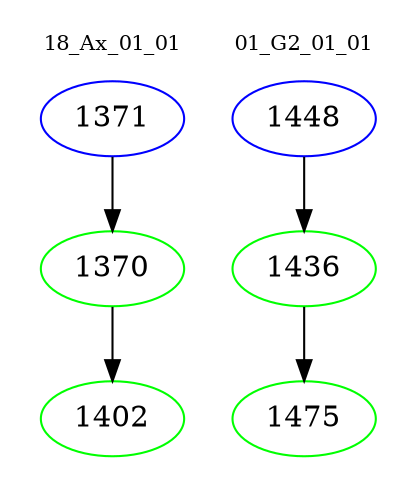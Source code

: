 digraph{
subgraph cluster_0 {
color = white
label = "18_Ax_01_01";
fontsize=10;
T0_1371 [label="1371", color="blue"]
T0_1371 -> T0_1370 [color="black"]
T0_1370 [label="1370", color="green"]
T0_1370 -> T0_1402 [color="black"]
T0_1402 [label="1402", color="green"]
}
subgraph cluster_1 {
color = white
label = "01_G2_01_01";
fontsize=10;
T1_1448 [label="1448", color="blue"]
T1_1448 -> T1_1436 [color="black"]
T1_1436 [label="1436", color="green"]
T1_1436 -> T1_1475 [color="black"]
T1_1475 [label="1475", color="green"]
}
}
